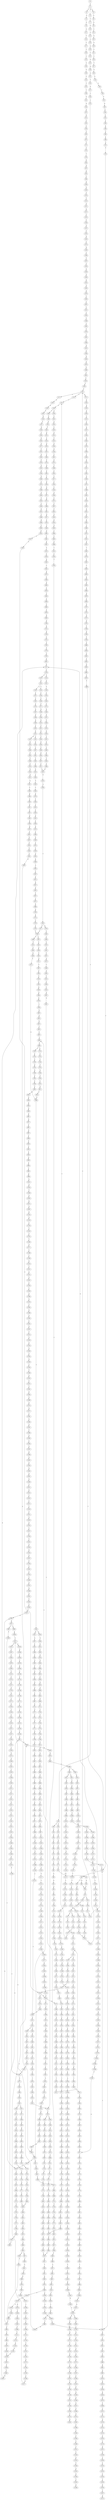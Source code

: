 strict digraph  {
	S0 -> S1 [ label = C ];
	S1 -> S2 [ label = T ];
	S1 -> S3 [ label = C ];
	S1 -> S4 [ label = G ];
	S2 -> S5 [ label = C ];
	S3 -> S6 [ label = T ];
	S4 -> S7 [ label = T ];
	S5 -> S8 [ label = G ];
	S6 -> S9 [ label = G ];
	S7 -> S10 [ label = G ];
	S8 -> S11 [ label = G ];
	S9 -> S12 [ label = C ];
	S10 -> S13 [ label = C ];
	S11 -> S14 [ label = T ];
	S12 -> S15 [ label = G ];
	S13 -> S16 [ label = C ];
	S14 -> S17 [ label = C ];
	S15 -> S18 [ label = G ];
	S16 -> S19 [ label = A ];
	S17 -> S20 [ label = T ];
	S18 -> S21 [ label = C ];
	S19 -> S22 [ label = C ];
	S20 -> S23 [ label = C ];
	S21 -> S24 [ label = C ];
	S22 -> S25 [ label = G ];
	S23 -> S26 [ label = G ];
	S24 -> S27 [ label = T ];
	S25 -> S28 [ label = A ];
	S26 -> S29 [ label = G ];
	S27 -> S30 [ label = G ];
	S28 -> S31 [ label = G ];
	S29 -> S32 [ label = T ];
	S30 -> S33 [ label = T ];
	S31 -> S34 [ label = T ];
	S32 -> S35 [ label = T ];
	S33 -> S36 [ label = G ];
	S34 -> S37 [ label = G ];
	S35 -> S38 [ label = C ];
	S36 -> S39 [ label = C ];
	S37 -> S40 [ label = T ];
	S38 -> S41 [ label = A ];
	S39 -> S42 [ label = T ];
	S40 -> S43 [ label = C ];
	S41 -> S44 [ label = A ];
	S42 -> S45 [ label = A ];
	S43 -> S46 [ label = T ];
	S44 -> S47 [ label = G ];
	S45 -> S48 [ label = C ];
	S46 -> S49 [ label = T ];
	S46 -> S50 [ label = C ];
	S47 -> S51 [ label = A ];
	S48 -> S52 [ label = C ];
	S49 -> S53 [ label = C ];
	S50 -> S54 [ label = C ];
	S51 -> S55 [ label = C ];
	S52 -> S56 [ label = T ];
	S53 -> S57 [ label = G ];
	S54 -> S58 [ label = G ];
	S55 -> S59 [ label = C ];
	S56 -> S60 [ label = G ];
	S57 -> S61 [ label = G ];
	S58 -> S62 [ label = T ];
	S59 -> S63 [ label = T ];
	S60 -> S64 [ label = T ];
	S61 -> S65 [ label = T ];
	S62 -> S66 [ label = T ];
	S63 -> S67 [ label = T ];
	S64 -> S68 [ label = C ];
	S65 -> S69 [ label = C ];
	S66 -> S70 [ label = C ];
	S67 -> S71 [ label = T ];
	S68 -> S72 [ label = C ];
	S69 -> S73 [ label = C ];
	S70 -> S74 [ label = C ];
	S71 -> S75 [ label = T ];
	S72 -> S76 [ label = T ];
	S73 -> S77 [ label = T ];
	S74 -> S78 [ label = T ];
	S75 -> S79 [ label = T ];
	S76 -> S80 [ label = T ];
	S77 -> S81 [ label = T ];
	S78 -> S82 [ label = T ];
	S79 -> S83 [ label = G ];
	S80 -> S84 [ label = G ];
	S81 -> S85 [ label = G ];
	S82 -> S86 [ label = A ];
	S83 -> S87 [ label = A ];
	S84 -> S88 [ label = A ];
	S84 -> S89 [ label = T ];
	S85 -> S90 [ label = A ];
	S86 -> S91 [ label = A ];
	S87 -> S92 [ label = A ];
	S88 -> S93 [ label = A ];
	S89 -> S94 [ label = A ];
	S90 -> S93 [ label = A ];
	S91 -> S95 [ label = A ];
	S92 -> S96 [ label = C ];
	S93 -> S97 [ label = C ];
	S94 -> S98 [ label = G ];
	S95 -> S99 [ label = C ];
	S96 -> S100 [ label = A ];
	S97 -> S101 [ label = T ];
	S97 -> S102 [ label = A ];
	S98 -> S103 [ label = G ];
	S99 -> S104 [ label = A ];
	S100 -> S105 [ label = G ];
	S101 -> S106 [ label = T ];
	S102 -> S107 [ label = G ];
	S103 -> S108 [ label = A ];
	S104 -> S109 [ label = G ];
	S105 -> S110 [ label = T ];
	S106 -> S111 [ label = C ];
	S107 -> S112 [ label = G ];
	S108 -> S113 [ label = G ];
	S109 -> S114 [ label = G ];
	S110 -> S115 [ label = T ];
	S111 -> S116 [ label = A ];
	S112 -> S117 [ label = G ];
	S112 -> S118 [ label = T ];
	S113 -> S119 [ label = A ];
	S114 -> S120 [ label = T ];
	S115 -> S121 [ label = G ];
	S116 -> S122 [ label = A ];
	S117 -> S123 [ label = T ];
	S118 -> S124 [ label = C ];
	S119 -> S125 [ label = G ];
	S120 -> S126 [ label = C ];
	S121 -> S127 [ label = A ];
	S122 -> S128 [ label = C ];
	S123 -> S129 [ label = C ];
	S124 -> S130 [ label = C ];
	S125 -> S131 [ label = G ];
	S126 -> S132 [ label = T ];
	S127 -> S133 [ label = C ];
	S128 -> S134 [ label = C ];
	S128 -> S135 [ label = T ];
	S129 -> S136 [ label = C ];
	S130 -> S137 [ label = C ];
	S131 -> S138 [ label = T ];
	S132 -> S139 [ label = C ];
	S133 -> S140 [ label = T ];
	S134 -> S141 [ label = G ];
	S135 -> S142 [ label = G ];
	S136 -> S143 [ label = G ];
	S137 -> S144 [ label = T ];
	S138 -> S145 [ label = C ];
	S139 -> S146 [ label = T ];
	S140 -> S147 [ label = G ];
	S141 -> S148 [ label = G ];
	S142 -> S149 [ label = G ];
	S142 -> S150 [ label = C ];
	S143 -> S151 [ label = C ];
	S144 -> S152 [ label = T ];
	S145 -> S153 [ label = C ];
	S146 -> S154 [ label = C ];
	S147 -> S155 [ label = T ];
	S148 -> S156 [ label = C ];
	S149 -> S157 [ label = C ];
	S150 -> S158 [ label = C ];
	S151 -> S159 [ label = C ];
	S152 -> S160 [ label = C ];
	S153 -> S161 [ label = C ];
	S154 -> S162 [ label = C ];
	S155 -> S163 [ label = A ];
	S156 -> S164 [ label = C ];
	S157 -> S165 [ label = C ];
	S158 -> S166 [ label = C ];
	S159 -> S167 [ label = G ];
	S160 -> S168 [ label = T ];
	S160 -> S169 [ label = G ];
	S161 -> S170 [ label = T ];
	S161 -> S171 [ label = A ];
	S161 -> S172 [ label = G ];
	S162 -> S173 [ label = G ];
	S163 -> S174 [ label = C ];
	S164 -> S175 [ label = C ];
	S165 -> S176 [ label = C ];
	S166 -> S177 [ label = T ];
	S167 -> S178 [ label = C ];
	S167 -> S179 [ label = G ];
	S168 -> S180 [ label = C ];
	S169 -> S181 [ label = C ];
	S170 -> S152 [ label = T ];
	S171 -> S182 [ label = G ];
	S172 -> S183 [ label = G ];
	S173 -> S184 [ label = T ];
	S174 -> S185 [ label = A ];
	S175 -> S186 [ label = A ];
	S176 -> S187 [ label = A ];
	S177 -> S188 [ label = A ];
	S178 -> S189 [ label = A ];
	S179 -> S190 [ label = A ];
	S180 -> S191 [ label = G ];
	S181 -> S192 [ label = A ];
	S182 -> S193 [ label = A ];
	S183 -> S194 [ label = A ];
	S184 -> S195 [ label = A ];
	S185 -> S196 [ label = C ];
	S186 -> S197 [ label = G ];
	S187 -> S198 [ label = G ];
	S188 -> S199 [ label = G ];
	S189 -> S200 [ label = C ];
	S190 -> S201 [ label = A ];
	S191 -> S202 [ label = T ];
	S192 -> S203 [ label = C ];
	S193 -> S204 [ label = G ];
	S194 -> S205 [ label = G ];
	S195 -> S206 [ label = C ];
	S196 -> S207 [ label = T ];
	S197 -> S208 [ label = T ];
	S198 -> S209 [ label = G ];
	S199 -> S210 [ label = G ];
	S200 -> S211 [ label = G ];
	S201 -> S212 [ label = C ];
	S202 -> S213 [ label = A ];
	S203 -> S214 [ label = G ];
	S204 -> S215 [ label = C ];
	S205 -> S216 [ label = G ];
	S206 -> S217 [ label = A ];
	S207 -> S218 [ label = T ];
	S208 -> S219 [ label = T ];
	S209 -> S220 [ label = T ];
	S210 -> S221 [ label = T ];
	S211 -> S222 [ label = C ];
	S212 -> S223 [ label = T ];
	S213 -> S224 [ label = C ];
	S214 -> S225 [ label = T ];
	S215 -> S226 [ label = C ];
	S216 -> S227 [ label = C ];
	S217 -> S228 [ label = T ];
	S218 -> S229 [ label = G ];
	S219 -> S230 [ label = G ];
	S220 -> S231 [ label = G ];
	S221 -> S232 [ label = G ];
	S222 -> S233 [ label = G ];
	S223 -> S234 [ label = G ];
	S224 -> S235 [ label = G ];
	S225 -> S236 [ label = G ];
	S226 -> S237 [ label = A ];
	S227 -> S238 [ label = G ];
	S228 -> S239 [ label = G ];
	S229 -> S240 [ label = G ];
	S230 -> S241 [ label = T ];
	S231 -> S242 [ label = C ];
	S231 -> S243 [ label = G ];
	S232 -> S244 [ label = T ];
	S233 -> S245 [ label = C ];
	S234 -> S246 [ label = C ];
	S235 -> S247 [ label = G ];
	S236 -> S248 [ label = G ];
	S237 -> S249 [ label = C ];
	S238 -> S250 [ label = T ];
	S239 -> S251 [ label = G ];
	S240 -> S252 [ label = A ];
	S241 -> S253 [ label = G ];
	S242 -> S254 [ label = G ];
	S243 -> S255 [ label = G ];
	S244 -> S256 [ label = G ];
	S245 -> S257 [ label = A ];
	S245 -> S258 [ label = G ];
	S246 -> S259 [ label = A ];
	S247 -> S260 [ label = C ];
	S248 -> S261 [ label = C ];
	S249 -> S262 [ label = G ];
	S250 -> S263 [ label = G ];
	S251 -> S264 [ label = C ];
	S252 -> S265 [ label = G ];
	S253 -> S266 [ label = C ];
	S254 -> S267 [ label = C ];
	S255 -> S268 [ label = C ];
	S256 -> S269 [ label = C ];
	S257 -> S270 [ label = G ];
	S258 -> S271 [ label = C ];
	S258 -> S272 [ label = G ];
	S259 -> S273 [ label = A ];
	S260 -> S274 [ label = T ];
	S261 -> S275 [ label = G ];
	S262 -> S276 [ label = G ];
	S263 -> S277 [ label = G ];
	S264 -> S278 [ label = G ];
	S265 -> S279 [ label = A ];
	S266 -> S280 [ label = G ];
	S267 -> S281 [ label = G ];
	S268 -> S282 [ label = T ];
	S269 -> S283 [ label = G ];
	S270 -> S284 [ label = C ];
	S271 -> S285 [ label = G ];
	S272 -> S286 [ label = C ];
	S273 -> S287 [ label = C ];
	S274 -> S288 [ label = A ];
	S275 -> S289 [ label = T ];
	S276 -> S290 [ label = T ];
	S277 -> S291 [ label = T ];
	S278 -> S292 [ label = C ];
	S279 -> S293 [ label = C ];
	S280 -> S294 [ label = T ];
	S281 -> S295 [ label = T ];
	S282 -> S296 [ label = T ];
	S283 -> S297 [ label = T ];
	S284 -> S298 [ label = C ];
	S285 -> S299 [ label = T ];
	S286 -> S300 [ label = T ];
	S287 -> S301 [ label = C ];
	S288 -> S302 [ label = C ];
	S289 -> S303 [ label = C ];
	S290 -> S304 [ label = T ];
	S291 -> S305 [ label = A ];
	S292 -> S306 [ label = C ];
	S293 -> S307 [ label = C ];
	S294 -> S308 [ label = C ];
	S295 -> S309 [ label = C ];
	S296 -> S310 [ label = C ];
	S297 -> S311 [ label = C ];
	S298 -> S312 [ label = G ];
	S299 -> S313 [ label = C ];
	S300 -> S314 [ label = G ];
	S301 -> S315 [ label = A ];
	S302 -> S316 [ label = T ];
	S303 -> S317 [ label = C ];
	S304 -> S318 [ label = A ];
	S305 -> S319 [ label = T ];
	S306 -> S320 [ label = C ];
	S307 -> S321 [ label = C ];
	S308 -> S322 [ label = G ];
	S309 -> S323 [ label = G ];
	S310 -> S324 [ label = G ];
	S311 -> S322 [ label = G ];
	S312 -> S325 [ label = G ];
	S313 -> S326 [ label = G ];
	S314 -> S327 [ label = G ];
	S315 -> S328 [ label = G ];
	S316 -> S329 [ label = G ];
	S317 -> S330 [ label = C ];
	S318 -> S331 [ label = C ];
	S319 -> S332 [ label = G ];
	S320 -> S333 [ label = C ];
	S321 -> S334 [ label = C ];
	S322 -> S335 [ label = A ];
	S323 -> S336 [ label = T ];
	S324 -> S337 [ label = A ];
	S325 -> S338 [ label = C ];
	S325 -> S339 [ label = T ];
	S326 -> S340 [ label = A ];
	S327 -> S341 [ label = A ];
	S328 -> S342 [ label = A ];
	S329 -> S343 [ label = G ];
	S330 -> S344 [ label = C ];
	S331 -> S345 [ label = T ];
	S332 -> S346 [ label = A ];
	S333 -> S347 [ label = C ];
	S334 -> S348 [ label = C ];
	S335 -> S349 [ label = A ];
	S336 -> S350 [ label = G ];
	S337 -> S351 [ label = A ];
	S338 -> S352 [ label = A ];
	S339 -> S353 [ label = G ];
	S340 -> S354 [ label = C ];
	S341 -> S355 [ label = A ];
	S342 -> S356 [ label = A ];
	S343 -> S357 [ label = T ];
	S344 -> S358 [ label = A ];
	S345 -> S359 [ label = G ];
	S346 -> S360 [ label = G ];
	S347 -> S361 [ label = A ];
	S348 -> S362 [ label = C ];
	S349 -> S363 [ label = C ];
	S350 -> S364 [ label = C ];
	S351 -> S365 [ label = C ];
	S352 -> S366 [ label = C ];
	S353 -> S367 [ label = G ];
	S354 -> S368 [ label = G ];
	S355 -> S369 [ label = T ];
	S356 -> S370 [ label = C ];
	S357 -> S371 [ label = G ];
	S358 -> S372 [ label = C ];
	S359 -> S373 [ label = C ];
	S360 -> S374 [ label = C ];
	S361 -> S375 [ label = C ];
	S362 -> S376 [ label = T ];
	S363 -> S377 [ label = C ];
	S363 -> S378 [ label = A ];
	S364 -> S379 [ label = A ];
	S365 -> S380 [ label = A ];
	S366 -> S381 [ label = T ];
	S367 -> S382 [ label = A ];
	S368 -> S383 [ label = C ];
	S369 -> S384 [ label = G ];
	S370 -> S385 [ label = A ];
	S371 -> S386 [ label = C ];
	S372 -> S387 [ label = T ];
	S373 -> S388 [ label = A ];
	S374 -> S389 [ label = G ];
	S375 -> S390 [ label = T ];
	S376 -> S391 [ label = T ];
	S377 -> S392 [ label = T ];
	S378 -> S393 [ label = C ];
	S379 -> S394 [ label = T ];
	S380 -> S395 [ label = C ];
	S381 -> S396 [ label = T ];
	S382 -> S397 [ label = A ];
	S383 -> S398 [ label = G ];
	S384 -> S399 [ label = G ];
	S385 -> S400 [ label = G ];
	S386 -> S401 [ label = T ];
	S387 -> S402 [ label = T ];
	S388 -> S403 [ label = G ];
	S389 -> S404 [ label = G ];
	S390 -> S405 [ label = T ];
	S391 -> S406 [ label = C ];
	S392 -> S407 [ label = T ];
	S392 -> S408 [ label = G ];
	S393 -> S409 [ label = C ];
	S394 -> S410 [ label = C ];
	S395 -> S411 [ label = G ];
	S396 -> S412 [ label = C ];
	S397 -> S413 [ label = G ];
	S398 -> S414 [ label = C ];
	S399 -> S415 [ label = G ];
	S400 -> S416 [ label = C ];
	S401 -> S417 [ label = A ];
	S402 -> S418 [ label = G ];
	S403 -> S419 [ label = A ];
	S404 -> S420 [ label = T ];
	S405 -> S421 [ label = T ];
	S406 -> S422 [ label = A ];
	S407 -> S423 [ label = C ];
	S408 -> S424 [ label = T ];
	S409 -> S425 [ label = C ];
	S410 -> S426 [ label = C ];
	S411 -> S427 [ label = C ];
	S412 -> S428 [ label = A ];
	S413 -> S429 [ label = A ];
	S414 -> S430 [ label = C ];
	S415 -> S431 [ label = G ];
	S416 -> S432 [ label = C ];
	S417 -> S433 [ label = C ];
	S418 -> S434 [ label = A ];
	S419 -> S435 [ label = C ];
	S420 -> S436 [ label = C ];
	S421 -> S437 [ label = A ];
	S422 -> S438 [ label = G ];
	S423 -> S439 [ label = G ];
	S424 -> S440 [ label = C ];
	S425 -> S441 [ label = G ];
	S426 -> S442 [ label = G ];
	S427 -> S443 [ label = G ];
	S428 -> S444 [ label = G ];
	S429 -> S445 [ label = A ];
	S430 -> S446 [ label = T ];
	S431 -> S447 [ label = T ];
	S432 -> S448 [ label = G ];
	S433 -> S449 [ label = T ];
	S434 -> S450 [ label = G ];
	S435 -> S451 [ label = G ];
	S436 -> S452 [ label = G ];
	S437 -> S453 [ label = G ];
	S438 -> S454 [ label = A ];
	S439 -> S455 [ label = T ];
	S440 -> S456 [ label = G ];
	S441 -> S457 [ label = T ];
	S442 -> S458 [ label = C ];
	S443 -> S459 [ label = C ];
	S444 -> S460 [ label = C ];
	S445 -> S461 [ label = C ];
	S446 -> S462 [ label = C ];
	S447 -> S463 [ label = C ];
	S448 -> S464 [ label = T ];
	S449 -> S465 [ label = G ];
	S450 -> S466 [ label = C ];
	S451 -> S467 [ label = G ];
	S452 -> S468 [ label = C ];
	S453 -> S469 [ label = C ];
	S454 -> S470 [ label = G ];
	S455 -> S471 [ label = A ];
	S456 -> S472 [ label = C ];
	S457 -> S473 [ label = A ];
	S458 -> S474 [ label = A ];
	S459 -> S475 [ label = A ];
	S460 -> S476 [ label = C ];
	S461 -> S477 [ label = G ];
	S462 -> S478 [ label = G ];
	S463 -> S479 [ label = C ];
	S464 -> S480 [ label = C ];
	S465 -> S481 [ label = T ];
	S466 -> S482 [ label = C ];
	S467 -> S483 [ label = A ];
	S468 -> S484 [ label = A ];
	S469 -> S485 [ label = C ];
	S470 -> S486 [ label = G ];
	S471 -> S487 [ label = C ];
	S472 -> S488 [ label = G ];
	S473 -> S489 [ label = C ];
	S474 -> S490 [ label = C ];
	S475 -> S491 [ label = C ];
	S476 -> S492 [ label = G ];
	S477 -> S493 [ label = G ];
	S478 -> S494 [ label = G ];
	S479 -> S495 [ label = G ];
	S480 -> S496 [ label = C ];
	S481 -> S497 [ label = A ];
	S482 -> S498 [ label = G ];
	S483 -> S499 [ label = C ];
	S484 -> S500 [ label = C ];
	S485 -> S501 [ label = G ];
	S486 -> S502 [ label = T ];
	S487 -> S503 [ label = T ];
	S488 -> S504 [ label = C ];
	S489 -> S505 [ label = G ];
	S490 -> S506 [ label = G ];
	S491 -> S507 [ label = G ];
	S492 -> S508 [ label = C ];
	S493 -> S509 [ label = C ];
	S494 -> S510 [ label = G ];
	S495 -> S511 [ label = C ];
	S496 -> S512 [ label = T ];
	S497 -> S513 [ label = A ];
	S498 -> S514 [ label = C ];
	S499 -> S515 [ label = A ];
	S500 -> S516 [ label = G ];
	S501 -> S517 [ label = T ];
	S502 -> S518 [ label = C ];
	S503 -> S519 [ label = T ];
	S504 -> S520 [ label = G ];
	S504 -> S521 [ label = A ];
	S505 -> S522 [ label = T ];
	S506 -> S523 [ label = T ];
	S507 -> S524 [ label = T ];
	S508 -> S525 [ label = C ];
	S509 -> S526 [ label = A ];
	S510 -> S527 [ label = C ];
	S511 -> S159 [ label = C ];
	S512 -> S528 [ label = C ];
	S513 -> S529 [ label = C ];
	S514 -> S530 [ label = C ];
	S515 -> S531 [ label = C ];
	S516 -> S532 [ label = C ];
	S517 -> S533 [ label = C ];
	S518 -> S534 [ label = C ];
	S519 -> S535 [ label = C ];
	S520 -> S536 [ label = A ];
	S521 -> S537 [ label = A ];
	S522 -> S538 [ label = C ];
	S523 -> S539 [ label = C ];
	S524 -> S540 [ label = C ];
	S525 -> S541 [ label = C ];
	S526 -> S542 [ label = C ];
	S527 -> S543 [ label = T ];
	S528 -> S544 [ label = T ];
	S529 -> S545 [ label = A ];
	S530 -> S546 [ label = C ];
	S531 -> S547 [ label = A ];
	S532 -> S548 [ label = G ];
	S533 -> S549 [ label = C ];
	S534 -> S161 [ label = C ];
	S535 -> S550 [ label = A ];
	S536 -> S551 [ label = G ];
	S537 -> S552 [ label = C ];
	S538 -> S553 [ label = C ];
	S539 -> S554 [ label = G ];
	S540 -> S555 [ label = C ];
	S541 -> S556 [ label = C ];
	S542 -> S557 [ label = C ];
	S542 -> S558 [ label = T ];
	S543 -> S559 [ label = C ];
	S544 -> S560 [ label = G ];
	S545 -> S561 [ label = C ];
	S546 -> S556 [ label = C ];
	S547 -> S562 [ label = C ];
	S548 -> S245 [ label = C ];
	S549 -> S563 [ label = C ];
	S550 -> S564 [ label = A ];
	S551 -> S565 [ label = C ];
	S552 -> S566 [ label = C ];
	S553 -> S567 [ label = A ];
	S554 -> S568 [ label = A ];
	S555 -> S569 [ label = A ];
	S556 -> S570 [ label = T ];
	S557 -> S571 [ label = G ];
	S558 -> S572 [ label = G ];
	S559 -> S573 [ label = A ];
	S560 -> S574 [ label = T ];
	S561 -> S575 [ label = A ];
	S562 -> S576 [ label = C ];
	S563 -> S577 [ label = A ];
	S564 -> S578 [ label = G ];
	S565 -> S579 [ label = A ];
	S566 -> S580 [ label = C ];
	S567 -> S581 [ label = G ];
	S568 -> S582 [ label = G ];
	S569 -> S583 [ label = G ];
	S570 -> S584 [ label = T ];
	S570 -> S585 [ label = C ];
	S571 -> S586 [ label = G ];
	S572 -> S587 [ label = G ];
	S573 -> S588 [ label = C ];
	S574 -> S589 [ label = C ];
	S575 -> S590 [ label = C ];
	S576 -> S591 [ label = T ];
	S577 -> S592 [ label = C ];
	S578 -> S593 [ label = C ];
	S579 -> S594 [ label = G ];
	S580 -> S595 [ label = G ];
	S581 -> S596 [ label = C ];
	S582 -> S597 [ label = C ];
	S583 -> S596 [ label = C ];
	S584 -> S598 [ label = C ];
	S585 -> S599 [ label = C ];
	S586 -> S600 [ label = G ];
	S587 -> S601 [ label = G ];
	S588 -> S602 [ label = G ];
	S589 -> S603 [ label = G ];
	S590 -> S604 [ label = G ];
	S591 -> S605 [ label = C ];
	S592 -> S606 [ label = C ];
	S593 -> S607 [ label = G ];
	S594 -> S608 [ label = T ];
	S595 -> S609 [ label = T ];
	S596 -> S610 [ label = T ];
	S596 -> S611 [ label = G ];
	S597 -> S612 [ label = G ];
	S598 -> S613 [ label = A ];
	S599 -> S614 [ label = A ];
	S600 -> S615 [ label = A ];
	S601 -> S616 [ label = A ];
	S602 -> S617 [ label = T ];
	S603 -> S618 [ label = T ];
	S604 -> S619 [ label = C ];
	S605 -> S620 [ label = T ];
	S606 -> S621 [ label = A ];
	S607 -> S622 [ label = A ];
	S608 -> S623 [ label = G ];
	S609 -> S624 [ label = A ];
	S610 -> S625 [ label = T ];
	S611 -> S626 [ label = A ];
	S612 -> S627 [ label = A ];
	S613 -> S628 [ label = C ];
	S614 -> S629 [ label = C ];
	S615 -> S630 [ label = A ];
	S616 -> S631 [ label = A ];
	S617 -> S632 [ label = C ];
	S618 -> S633 [ label = G ];
	S619 -> S634 [ label = T ];
	S620 -> S635 [ label = A ];
	S621 -> S636 [ label = C ];
	S622 -> S637 [ label = G ];
	S623 -> S638 [ label = C ];
	S624 -> S639 [ label = C ];
	S625 -> S640 [ label = C ];
	S626 -> S641 [ label = G ];
	S627 -> S642 [ label = G ];
	S628 -> S643 [ label = G ];
	S629 -> S644 [ label = C ];
	S630 -> S645 [ label = T ];
	S631 -> S646 [ label = C ];
	S632 -> S647 [ label = C ];
	S633 -> S648 [ label = G ];
	S634 -> S649 [ label = C ];
	S635 -> S650 [ label = G ];
	S636 -> S651 [ label = C ];
	S637 -> S652 [ label = T ];
	S638 -> S653 [ label = A ];
	S639 -> S654 [ label = A ];
	S640 -> S655 [ label = A ];
	S641 -> S656 [ label = T ];
	S642 -> S657 [ label = T ];
	S643 -> S658 [ label = C ];
	S644 -> S659 [ label = C ];
	S645 -> S660 [ label = T ];
	S646 -> S661 [ label = T ];
	S647 -> S662 [ label = A ];
	S648 -> S663 [ label = T ];
	S649 -> S664 [ label = C ];
	S650 -> S665 [ label = A ];
	S651 -> S666 [ label = G ];
	S652 -> S667 [ label = C ];
	S653 -> S668 [ label = A ];
	S654 -> S669 [ label = G ];
	S655 -> S670 [ label = C ];
	S656 -> S671 [ label = C ];
	S657 -> S672 [ label = C ];
	S658 -> S673 [ label = T ];
	S659 -> S674 [ label = G ];
	S660 -> S675 [ label = G ];
	S661 -> S676 [ label = G ];
	S662 -> S583 [ label = G ];
	S663 -> S677 [ label = A ];
	S664 -> S678 [ label = T ];
	S665 -> S679 [ label = A ];
	S666 -> S680 [ label = A ];
	S667 -> S681 [ label = C ];
	S668 -> S682 [ label = C ];
	S669 -> S683 [ label = C ];
	S670 -> S684 [ label = G ];
	S671 -> S681 [ label = C ];
	S671 -> S685 [ label = T ];
	S672 -> S686 [ label = G ];
	S673 -> S687 [ label = C ];
	S674 -> S688 [ label = C ];
	S675 -> S689 [ label = A ];
	S676 -> S690 [ label = G ];
	S677 -> S691 [ label = C ];
	S678 -> S692 [ label = A ];
	S679 -> S693 [ label = C ];
	S680 -> S694 [ label = T ];
	S681 -> S695 [ label = C ];
	S682 -> S696 [ label = A ];
	S683 -> S697 [ label = A ];
	S684 -> S698 [ label = C ];
	S685 -> S699 [ label = C ];
	S686 -> S700 [ label = A ];
	S687 -> S701 [ label = C ];
	S688 -> S702 [ label = C ];
	S689 -> S703 [ label = A ];
	S690 -> S704 [ label = A ];
	S691 -> S705 [ label = C ];
	S692 -> S706 [ label = G ];
	S693 -> S707 [ label = G ];
	S694 -> S708 [ label = C ];
	S695 -> S709 [ label = T ];
	S695 -> S710 [ label = G ];
	S696 -> S711 [ label = G ];
	S697 -> S712 [ label = G ];
	S698 -> S713 [ label = C ];
	S699 -> S714 [ label = G ];
	S700 -> S715 [ label = A ];
	S701 -> S716 [ label = G ];
	S702 -> S717 [ label = G ];
	S703 -> S718 [ label = C ];
	S704 -> S719 [ label = C ];
	S705 -> S720 [ label = G ];
	S706 -> S721 [ label = A ];
	S707 -> S722 [ label = A ];
	S708 -> S723 [ label = G ];
	S709 -> S724 [ label = C ];
	S710 -> S725 [ label = C ];
	S711 -> S726 [ label = C ];
	S712 -> S727 [ label = G ];
	S713 -> S728 [ label = C ];
	S714 -> S729 [ label = T ];
	S715 -> S730 [ label = C ];
	S716 -> S731 [ label = G ];
	S717 -> S732 [ label = G ];
	S718 -> S733 [ label = C ];
	S719 -> S734 [ label = C ];
	S720 -> S735 [ label = G ];
	S721 -> S736 [ label = A ];
	S722 -> S737 [ label = G ];
	S723 -> S738 [ label = G ];
	S724 -> S739 [ label = C ];
	S725 -> S740 [ label = C ];
	S726 -> S741 [ label = T ];
	S727 -> S742 [ label = T ];
	S728 -> S743 [ label = T ];
	S729 -> S744 [ label = C ];
	S730 -> S745 [ label = C ];
	S731 -> S746 [ label = T ];
	S732 -> S747 [ label = T ];
	S733 -> S748 [ label = C ];
	S734 -> S749 [ label = C ];
	S735 -> S750 [ label = T ];
	S736 -> S751 [ label = C ];
	S737 -> S752 [ label = G ];
	S738 -> S753 [ label = T ];
	S739 -> S754 [ label = G ];
	S740 -> S755 [ label = T ];
	S741 -> S756 [ label = A ];
	S742 -> S757 [ label = G ];
	S743 -> S758 [ label = T ];
	S744 -> S759 [ label = T ];
	S745 -> S392 [ label = T ];
	S746 -> S760 [ label = T ];
	S747 -> S761 [ label = C ];
	S748 -> S762 [ label = G ];
	S749 -> S763 [ label = G ];
	S750 -> S764 [ label = G ];
	S751 -> S765 [ label = T ];
	S752 -> S766 [ label = T ];
	S753 -> S767 [ label = T ];
	S754 -> S768 [ label = G ];
	S755 -> S769 [ label = G ];
	S756 -> S770 [ label = C ];
	S757 -> S771 [ label = C ];
	S758 -> S772 [ label = C ];
	S759 -> S773 [ label = G ];
	S760 -> S774 [ label = G ];
	S761 -> S775 [ label = C ];
	S762 -> S776 [ label = T ];
	S763 -> S777 [ label = T ];
	S764 -> S778 [ label = G ];
	S765 -> S779 [ label = T ];
	S766 -> S780 [ label = G ];
	S767 -> S781 [ label = C ];
	S768 -> S782 [ label = T ];
	S769 -> S783 [ label = T ];
	S770 -> S784 [ label = G ];
	S771 -> S785 [ label = A ];
	S772 -> S786 [ label = A ];
	S773 -> S787 [ label = T ];
	S774 -> S788 [ label = C ];
	S775 -> S789 [ label = C ];
	S776 -> S790 [ label = C ];
	S777 -> S791 [ label = C ];
	S778 -> S792 [ label = T ];
	S779 -> S793 [ label = C ];
	S780 -> S794 [ label = T ];
	S781 -> S795 [ label = C ];
	S782 -> S796 [ label = C ];
	S783 -> S797 [ label = C ];
	S784 -> S798 [ label = A ];
	S785 -> S799 [ label = C ];
	S786 -> S800 [ label = T ];
	S787 -> S801 [ label = T ];
	S788 -> S802 [ label = A ];
	S789 -> S803 [ label = A ];
	S790 -> S804 [ label = T ];
	S791 -> S805 [ label = T ];
	S792 -> S806 [ label = T ];
	S793 -> S807 [ label = A ];
	S794 -> S808 [ label = C ];
	S795 -> S809 [ label = A ];
	S796 -> S810 [ label = T ];
	S797 -> S811 [ label = G ];
	S798 -> S812 [ label = G ];
	S799 -> S813 [ label = G ];
	S800 -> S814 [ label = C ];
	S801 -> S815 [ label = C ];
	S802 -> S816 [ label = C ];
	S803 -> S817 [ label = G ];
	S804 -> S818 [ label = C ];
	S805 -> S818 [ label = C ];
	S806 -> S819 [ label = A ];
	S807 -> S122 [ label = A ];
	S808 -> S820 [ label = C ];
	S809 -> S821 [ label = G ];
	S810 -> S822 [ label = G ];
	S811 -> S823 [ label = C ];
	S812 -> S824 [ label = A ];
	S813 -> S825 [ label = C ];
	S814 -> S826 [ label = C ];
	S815 -> S827 [ label = C ];
	S816 -> S828 [ label = T ];
	S817 -> S829 [ label = T ];
	S818 -> S830 [ label = G ];
	S819 -> S831 [ label = G ];
	S820 -> S832 [ label = C ];
	S821 -> S833 [ label = T ];
	S822 -> S834 [ label = G ];
	S823 -> S488 [ label = G ];
	S824 -> S835 [ label = A ];
	S825 -> S836 [ label = G ];
	S826 -> S837 [ label = A ];
	S827 -> S838 [ label = G ];
	S828 -> S839 [ label = G ];
	S829 -> S840 [ label = G ];
	S830 -> S841 [ label = G ];
	S831 -> S842 [ label = A ];
	S832 -> S843 [ label = T ];
	S833 -> S844 [ label = G ];
	S834 -> S845 [ label = A ];
	S835 -> S846 [ label = C ];
	S836 -> S847 [ label = G ];
	S837 -> S848 [ label = G ];
	S838 -> S849 [ label = T ];
	S839 -> S850 [ label = G ];
	S840 -> S851 [ label = G ];
	S841 -> S852 [ label = C ];
	S842 -> S853 [ label = A ];
	S843 -> S854 [ label = G ];
	S844 -> S855 [ label = G ];
	S845 -> S856 [ label = G ];
	S846 -> S857 [ label = T ];
	S847 -> S858 [ label = T ];
	S848 -> S859 [ label = A ];
	S849 -> S860 [ label = G ];
	S850 -> S861 [ label = T ];
	S851 -> S862 [ label = T ];
	S852 -> S863 [ label = A ];
	S853 -> S864 [ label = G ];
	S854 -> S865 [ label = T ];
	S855 -> S866 [ label = T ];
	S856 -> S867 [ label = G ];
	S857 -> S868 [ label = G ];
	S858 -> S869 [ label = G ];
	S859 -> S870 [ label = A ];
	S860 -> S871 [ label = G ];
	S861 -> S872 [ label = C ];
	S862 -> S873 [ label = C ];
	S863 -> S874 [ label = C ];
	S864 -> S875 [ label = G ];
	S865 -> S876 [ label = C ];
	S866 -> S873 [ label = C ];
	S867 -> S877 [ label = G ];
	S868 -> S878 [ label = G ];
	S869 -> S879 [ label = C ];
	S870 -> S880 [ label = C ];
	S871 -> S881 [ label = C ];
	S872 -> S882 [ label = G ];
	S873 -> S883 [ label = G ];
	S874 -> S884 [ label = C ];
	S875 -> S885 [ label = G ];
	S876 -> S886 [ label = C ];
	S877 -> S887 [ label = T ];
	S878 -> S888 [ label = C ];
	S879 -> S889 [ label = C ];
	S880 -> S890 [ label = C ];
	S881 -> S891 [ label = C ];
	S882 -> S892 [ label = T ];
	S883 -> S893 [ label = T ];
	S884 -> S894 [ label = G ];
	S885 -> S895 [ label = G ];
	S886 -> S896 [ label = T ];
	S887 -> S897 [ label = G ];
	S888 -> S898 [ label = G ];
	S889 -> S899 [ label = G ];
	S890 -> S900 [ label = A ];
	S890 -> S901 [ label = G ];
	S891 -> S902 [ label = C ];
	S892 -> S903 [ label = C ];
	S893 -> S904 [ label = C ];
	S894 -> S905 [ label = A ];
	S895 -> S906 [ label = G ];
	S896 -> S907 [ label = A ];
	S896 -> S80 [ label = T ];
	S897 -> S908 [ label = T ];
	S898 -> S909 [ label = C ];
	S899 -> S910 [ label = C ];
	S900 -> S911 [ label = G ];
	S900 -> S912 [ label = C ];
	S901 -> S913 [ label = G ];
	S902 -> S914 [ label = G ];
	S903 -> S915 [ label = C ];
	S904 -> S915 [ label = C ];
	S905 -> S916 [ label = G ];
	S905 -> S917 [ label = A ];
	S906 -> S918 [ label = T ];
	S907 -> S919 [ label = C ];
	S908 -> S920 [ label = T ];
	S909 -> S921 [ label = A ];
	S910 -> S922 [ label = A ];
	S911 -> S923 [ label = A ];
	S912 -> S924 [ label = C ];
	S913 -> S925 [ label = A ];
	S914 -> S926 [ label = T ];
	S915 -> S927 [ label = G ];
	S916 -> S928 [ label = T ];
	S917 -> S929 [ label = T ];
	S918 -> S930 [ label = C ];
	S919 -> S931 [ label = T ];
	S920 -> S932 [ label = C ];
	S921 -> S933 [ label = G ];
	S922 -> S934 [ label = A ];
	S923 -> S935 [ label = C ];
	S924 -> S936 [ label = A ];
	S925 -> S937 [ label = C ];
	S926 -> S938 [ label = C ];
	S927 -> S939 [ label = T ];
	S928 -> S940 [ label = C ];
	S929 -> S941 [ label = G ];
	S930 -> S942 [ label = C ];
	S931 -> S943 [ label = A ];
	S932 -> S944 [ label = C ];
	S933 -> S945 [ label = C ];
	S934 -> S946 [ label = C ];
	S935 -> S947 [ label = T ];
	S936 -> S948 [ label = C ];
	S937 -> S949 [ label = G ];
	S938 -> S950 [ label = C ];
	S939 -> S951 [ label = C ];
	S940 -> S952 [ label = C ];
	S941 -> S953 [ label = T ];
	S942 -> S954 [ label = G ];
	S943 -> S955 [ label = C ];
	S944 -> S956 [ label = A ];
	S945 -> S957 [ label = G ];
	S946 -> S958 [ label = C ];
	S947 -> S959 [ label = C ];
	S948 -> S960 [ label = C ];
	S949 -> S961 [ label = C ];
	S950 -> S962 [ label = A ];
	S951 -> S963 [ label = A ];
	S952 -> S964 [ label = A ];
	S952 -> S965 [ label = T ];
	S953 -> S966 [ label = A ];
	S954 -> S967 [ label = T ];
	S955 -> S968 [ label = C ];
	S956 -> S969 [ label = G ];
	S957 -> S970 [ label = G ];
	S958 -> S971 [ label = A ];
	S959 -> S972 [ label = C ];
	S960 -> S973 [ label = C ];
	S961 -> S974 [ label = C ];
	S962 -> S975 [ label = G ];
	S963 -> S976 [ label = C ];
	S964 -> S977 [ label = G ];
	S965 -> S978 [ label = C ];
	S966 -> S979 [ label = G ];
	S967 -> S980 [ label = C ];
	S968 -> S981 [ label = A ];
	S969 -> S982 [ label = C ];
	S970 -> S983 [ label = G ];
	S971 -> S984 [ label = G ];
	S972 -> S985 [ label = C ];
	S973 -> S986 [ label = C ];
	S974 -> S987 [ label = C ];
	S975 -> S988 [ label = T ];
	S976 -> S989 [ label = C ];
	S977 -> S990 [ label = T ];
	S977 -> S991 [ label = C ];
	S978 -> S992 [ label = G ];
	S979 -> S993 [ label = T ];
	S980 -> S994 [ label = G ];
	S981 -> S995 [ label = G ];
	S982 -> S996 [ label = A ];
	S983 -> S997 [ label = T ];
	S984 -> S998 [ label = T ];
	S985 -> S999 [ label = A ];
	S986 -> S1000 [ label = T ];
	S987 -> S1001 [ label = A ];
	S988 -> S1002 [ label = A ];
	S989 -> S1003 [ label = C ];
	S989 -> S1004 [ label = G ];
	S990 -> S1005 [ label = A ];
	S991 -> S1006 [ label = T ];
	S992 -> S1007 [ label = A ];
	S993 -> S1008 [ label = T ];
	S994 -> S1009 [ label = G ];
	S995 -> S1010 [ label = G ];
	S996 -> S1011 [ label = G ];
	S997 -> S1012 [ label = G ];
	S998 -> S1013 [ label = C ];
	S999 -> S1014 [ label = T ];
	S1000 -> S1015 [ label = T ];
	S1001 -> S1016 [ label = T ];
	S1002 -> S1017 [ label = G ];
	S1003 -> S1018 [ label = T ];
	S1004 -> S1019 [ label = A ];
	S1005 -> S1017 [ label = G ];
	S1006 -> S625 [ label = T ];
	S1007 -> S1020 [ label = A ];
	S1008 -> S1021 [ label = T ];
	S1009 -> S1022 [ label = A ];
	S1010 -> S1023 [ label = A ];
	S1011 -> S1024 [ label = A ];
	S1012 -> S1025 [ label = C ];
	S1013 -> S1026 [ label = G ];
	S1014 -> S1027 [ label = C ];
	S1015 -> S1028 [ label = C ];
	S1016 -> S1029 [ label = C ];
	S1017 -> S1030 [ label = G ];
	S1017 -> S1031 [ label = C ];
	S1018 -> S1032 [ label = G ];
	S1019 -> S1033 [ label = A ];
	S1019 -> S1034 [ label = G ];
	S1020 -> S1035 [ label = C ];
	S1021 -> S1036 [ label = C ];
	S1022 -> S1037 [ label = A ];
	S1023 -> S1038 [ label = G ];
	S1024 -> S1039 [ label = T ];
	S1025 -> S1040 [ label = C ];
	S1026 -> S1041 [ label = C ];
	S1027 -> S1042 [ label = T ];
	S1028 -> S1043 [ label = C ];
	S1028 -> S1044 [ label = G ];
	S1029 -> S1045 [ label = G ];
	S1030 -> S1046 [ label = G ];
	S1031 -> S1047 [ label = T ];
	S1032 -> S1048 [ label = T ];
	S1033 -> S1049 [ label = T ];
	S1034 -> S1050 [ label = T ];
	S1035 -> S1051 [ label = T ];
	S1036 -> S1052 [ label = A ];
	S1037 -> S1053 [ label = C ];
	S1038 -> S1054 [ label = A ];
	S1039 -> S1055 [ label = A ];
	S1040 -> S1056 [ label = G ];
	S1041 -> S1057 [ label = G ];
	S1042 -> S1058 [ label = G ];
	S1043 -> S1059 [ label = T ];
	S1044 -> S1060 [ label = A ];
	S1045 -> S1061 [ label = T ];
	S1046 -> S1062 [ label = T ];
	S1047 -> S1063 [ label = C ];
	S1048 -> S1064 [ label = C ];
	S1049 -> S1065 [ label = C ];
	S1050 -> S940 [ label = C ];
	S1051 -> S1066 [ label = T ];
	S1052 -> S1067 [ label = C ];
	S1053 -> S1068 [ label = A ];
	S1053 -> S1069 [ label = T ];
	S1054 -> S1070 [ label = G ];
	S1055 -> S1071 [ label = A ];
	S1056 -> S1072 [ label = C ];
	S1057 -> S1073 [ label = C ];
	S1058 -> S1074 [ label = C ];
	S1059 -> S1075 [ label = G ];
	S1060 -> S1076 [ label = T ];
	S1061 -> S1077 [ label = C ];
	S1062 -> S1078 [ label = C ];
	S1063 -> S1079 [ label = C ];
	S1064 -> S1080 [ label = C ];
	S1065 -> S1081 [ label = C ];
	S1066 -> S1082 [ label = C ];
	S1067 -> S1083 [ label = T ];
	S1068 -> S1084 [ label = G ];
	S1069 -> S1085 [ label = A ];
	S1070 -> S1086 [ label = T ];
	S1071 -> S1087 [ label = A ];
	S1072 -> S1088 [ label = C ];
	S1073 -> S1089 [ label = A ];
	S1074 -> S1090 [ label = C ];
	S1075 -> S1091 [ label = T ];
	S1076 -> S1092 [ label = C ];
	S1077 -> S1093 [ label = C ];
	S1078 -> S1094 [ label = A ];
	S1079 -> S1095 [ label = A ];
	S1080 -> S896 [ label = T ];
	S1081 -> S1096 [ label = T ];
	S1082 -> S1097 [ label = A ];
	S1083 -> S1098 [ label = C ];
	S1084 -> S1099 [ label = G ];
	S1085 -> S1100 [ label = C ];
	S1086 -> S1101 [ label = C ];
	S1087 -> S1102 [ label = A ];
	S1088 -> S1103 [ label = G ];
	S1089 -> S1104 [ label = G ];
	S1090 -> S1105 [ label = A ];
	S1091 -> S1106 [ label = C ];
	S1092 -> S1107 [ label = G ];
	S1093 -> S1108 [ label = T ];
	S1094 -> S1109 [ label = C ];
	S1095 -> S1110 [ label = C ];
	S1096 -> S1111 [ label = C ];
	S1097 -> S122 [ label = A ];
	S1098 -> S1112 [ label = C ];
	S1099 -> S1113 [ label = A ];
	S1100 -> S1114 [ label = A ];
	S1101 -> S1115 [ label = A ];
	S1102 -> S1116 [ label = A ];
	S1103 -> S1117 [ label = G ];
	S1104 -> S1118 [ label = C ];
	S1105 -> S1119 [ label = G ];
	S1106 -> S1120 [ label = C ];
	S1107 -> S1121 [ label = T ];
	S1108 -> S1122 [ label = C ];
	S1109 -> S1123 [ label = T ];
	S1110 -> S1124 [ label = C ];
	S1111 -> S1125 [ label = G ];
	S1112 -> S1126 [ label = T ];
	S1113 -> S1127 [ label = A ];
	S1114 -> S1128 [ label = A ];
	S1115 -> S1129 [ label = G ];
	S1116 -> S1130 [ label = C ];
	S1117 -> S1131 [ label = T ];
	S1118 -> S298 [ label = C ];
	S1119 -> S1132 [ label = T ];
	S1120 -> S1133 [ label = T ];
	S1121 -> S1134 [ label = T ];
	S1122 -> S1135 [ label = T ];
	S1123 -> S1136 [ label = C ];
	S1124 -> S1137 [ label = G ];
	S1125 -> S1138 [ label = A ];
	S1126 -> S1139 [ label = T ];
	S1127 -> S1140 [ label = T ];
	S1128 -> S1141 [ label = C ];
	S1129 -> S1142 [ label = G ];
	S1130 -> S1143 [ label = T ];
	S1131 -> S1144 [ label = G ];
	S1132 -> S1145 [ label = C ];
	S1133 -> S80 [ label = T ];
	S1134 -> S1146 [ label = T ];
	S1135 -> S1147 [ label = T ];
	S1136 -> S1148 [ label = G ];
	S1137 -> S1149 [ label = G ];
	S1138 -> S1150 [ label = A ];
	S1139 -> S1151 [ label = T ];
	S1140 -> S1152 [ label = A ];
	S1141 -> S1153 [ label = G ];
	S1142 -> S1154 [ label = A ];
	S1143 -> S1155 [ label = T ];
	S1144 -> S1156 [ label = G ];
	S1145 -> S1157 [ label = G ];
	S1146 -> S1158 [ label = G ];
	S1147 -> S1159 [ label = C ];
	S1148 -> S1160 [ label = C ];
	S1149 -> S1161 [ label = A ];
	S1150 -> S1035 [ label = C ];
	S1151 -> S1162 [ label = C ];
	S1152 -> S1163 [ label = G ];
	S1153 -> S1164 [ label = A ];
	S1154 -> S1165 [ label = C ];
	S1155 -> S1166 [ label = T ];
	S1156 -> S1167 [ label = T ];
	S1157 -> S1168 [ label = T ];
	S1158 -> S1169 [ label = T ];
	S1159 -> S1170 [ label = T ];
	S1160 -> S1171 [ label = T ];
	S1161 -> S1172 [ label = C ];
	S1162 -> S1173 [ label = A ];
	S1163 -> S1174 [ label = T ];
	S1164 -> S1175 [ label = A ];
	S1165 -> S1176 [ label = C ];
	S1166 -> S1177 [ label = G ];
	S1167 -> S1178 [ label = G ];
	S1168 -> S1179 [ label = A ];
	S1169 -> S1180 [ label = A ];
	S1170 -> S1181 [ label = C ];
	S1171 -> S1182 [ label = T ];
	S1172 -> S1183 [ label = G ];
	S1173 -> S1184 [ label = T ];
	S1174 -> S1185 [ label = C ];
	S1175 -> S1186 [ label = A ];
	S1176 -> S1187 [ label = A ];
	S1177 -> S1188 [ label = C ];
	S1178 -> S1189 [ label = G ];
	S1179 -> S1190 [ label = A ];
	S1180 -> S1191 [ label = G ];
	S1181 -> S1192 [ label = G ];
	S1182 -> S1193 [ label = C ];
	S1183 -> S1194 [ label = T ];
	S1184 -> S1195 [ label = C ];
	S1185 -> S1196 [ label = T ];
	S1186 -> S1197 [ label = A ];
	S1187 -> S1198 [ label = G ];
	S1188 -> S1199 [ label = C ];
	S1189 -> S1200 [ label = A ];
	S1190 -> S1201 [ label = G ];
	S1191 -> S1202 [ label = G ];
	S1192 -> S1203 [ label = G ];
	S1193 -> S1204 [ label = A ];
	S1194 -> S1205 [ label = C ];
	S1195 -> S1206 [ label = C ];
	S1196 -> S1207 [ label = C ];
	S1197 -> S1208 [ label = C ];
	S1198 -> S1209 [ label = T ];
	S1199 -> S1210 [ label = G ];
	S1200 -> S1211 [ label = A ];
	S1201 -> S1212 [ label = A ];
	S1202 -> S1213 [ label = A ];
	S1203 -> S1214 [ label = A ];
	S1204 -> S1215 [ label = T ];
	S1205 -> S1216 [ label = G ];
	S1206 -> S1217 [ label = A ];
	S1207 -> S1218 [ label = T ];
	S1208 -> S1219 [ label = A ];
	S1209 -> S1220 [ label = C ];
	S1210 -> S1221 [ label = T ];
	S1211 -> S1222 [ label = C ];
	S1212 -> S1223 [ label = C ];
	S1213 -> S1224 [ label = A ];
	S1214 -> S1225 [ label = G ];
	S1215 -> S1226 [ label = C ];
	S1216 -> S1227 [ label = T ];
	S1217 -> S848 [ label = G ];
	S1218 -> S1228 [ label = C ];
	S1219 -> S1229 [ label = G ];
	S1220 -> S1230 [ label = T ];
	S1221 -> S1231 [ label = A ];
	S1222 -> S1232 [ label = C ];
	S1223 -> S1233 [ label = G ];
	S1224 -> S1234 [ label = A ];
	S1225 -> S1235 [ label = A ];
	S1226 -> S1236 [ label = C ];
	S1227 -> S1237 [ label = G ];
	S1228 -> S1238 [ label = T ];
	S1229 -> S1239 [ label = A ];
	S1230 -> S1240 [ label = C ];
	S1231 -> S1241 [ label = G ];
	S1232 -> S1242 [ label = T ];
	S1233 -> S1243 [ label = G ];
	S1234 -> S1244 [ label = G ];
	S1235 -> S1245 [ label = G ];
	S1236 -> S837 [ label = A ];
	S1237 -> S1246 [ label = A ];
	S1238 -> S1247 [ label = G ];
	S1239 -> S1248 [ label = A ];
	S1240 -> S1249 [ label = T ];
	S1241 -> S1250 [ label = C ];
	S1242 -> S1251 [ label = C ];
	S1243 -> S1252 [ label = C ];
	S1244 -> S1253 [ label = G ];
	S1245 -> S1254 [ label = G ];
	S1246 -> S1255 [ label = C ];
	S1247 -> S1256 [ label = A ];
	S1248 -> S1257 [ label = G ];
	S1249 -> S1258 [ label = G ];
	S1250 -> S1259 [ label = C ];
	S1251 -> S1260 [ label = G ];
	S1252 -> S1261 [ label = T ];
	S1253 -> S1262 [ label = T ];
	S1254 -> S1263 [ label = T ];
	S1255 -> S1264 [ label = C ];
	S1256 -> S1265 [ label = G ];
	S1257 -> S1266 [ label = G ];
	S1258 -> S1267 [ label = T ];
	S1259 -> S1268 [ label = G ];
	S1260 -> S1269 [ label = G ];
	S1261 -> S1270 [ label = C ];
	S1262 -> S1271 [ label = C ];
	S1263 -> S145 [ label = C ];
	S1264 -> S1272 [ label = G ];
	S1265 -> S1273 [ label = T ];
	S1266 -> S1274 [ label = G ];
	S1267 -> S1275 [ label = A ];
	S1268 -> S1276 [ label = G ];
	S1269 -> S1277 [ label = C ];
	S1270 -> S1278 [ label = T ];
	S1271 -> S1279 [ label = C ];
	S1272 -> S1280 [ label = G ];
	S1273 -> S1281 [ label = A ];
	S1274 -> S1282 [ label = G ];
	S1276 -> S1283 [ label = T ];
	S1277 -> S1284 [ label = A ];
	S1278 -> S1285 [ label = C ];
	S1279 -> S1286 [ label = C ];
	S1280 -> S1287 [ label = T ];
	S1282 -> S1288 [ label = T ];
	S1283 -> S1289 [ label = G ];
	S1284 -> S1290 [ label = C ];
	S1285 -> S1291 [ label = G ];
	S1286 -> S1292 [ label = G ];
	S1287 -> S1293 [ label = C ];
	S1288 -> S1294 [ label = C ];
	S1289 -> S1295 [ label = A ];
	S1290 -> S1296 [ label = G ];
	S1291 -> S1297 [ label = A ];
	S1292 -> S1298 [ label = A ];
	S1293 -> S1299 [ label = G ];
	S1294 -> S1300 [ label = T ];
	S1295 -> S1301 [ label = C ];
	S1296 -> S1302 [ label = C ];
	S1297 -> S1303 [ label = A ];
	S1298 -> S1304 [ label = A ];
	S1299 -> S1305 [ label = C ];
	S1300 -> S1306 [ label = C ];
	S1301 -> S1307 [ label = G ];
	S1302 -> S1308 [ label = G ];
	S1303 -> S1309 [ label = G ];
	S1304 -> S1310 [ label = G ];
	S1305 -> S1311 [ label = G ];
	S1306 -> S1312 [ label = T ];
	S1307 -> S1313 [ label = T ];
	S1308 -> S1314 [ label = C ];
	S1309 -> S1315 [ label = T ];
	S1310 -> S1316 [ label = T ];
	S1311 -> S1317 [ label = T ];
	S1312 -> S1318 [ label = C ];
	S1313 -> S1319 [ label = G ];
	S1314 -> S258 [ label = G ];
	S1315 -> S1320 [ label = C ];
	S1316 -> S1321 [ label = C ];
	S1317 -> S1322 [ label = A ];
	S1318 -> S1323 [ label = G ];
	S1319 -> S1324 [ label = G ];
	S1320 -> S1325 [ label = G ];
	S1321 -> S1326 [ label = G ];
	S1322 -> S1327 [ label = G ];
	S1323 -> S1328 [ label = T ];
	S1324 -> S1329 [ label = G ];
	S1325 -> S1330 [ label = C ];
	S1326 -> S1331 [ label = A ];
	S1327 -> S1332 [ label = C ];
	S1328 -> S1333 [ label = G ];
	S1329 -> S1334 [ label = T ];
	S1330 -> S1335 [ label = G ];
	S1331 -> S1336 [ label = G ];
	S1332 -> S1337 [ label = C ];
	S1333 -> S1338 [ label = G ];
	S1334 -> S1339 [ label = A ];
	S1335 -> S1340 [ label = G ];
	S1336 -> S1341 [ label = G ];
	S1337 -> S1342 [ label = G ];
	S1338 -> S1343 [ label = T ];
	S1339 -> S1344 [ label = C ];
	S1340 -> S1345 [ label = C ];
	S1341 -> S1346 [ label = T ];
	S1342 -> S1347 [ label = C ];
	S1343 -> S1348 [ label = A ];
	S1344 -> S1349 [ label = T ];
	S1345 -> S1350 [ label = T ];
	S1346 -> S1351 [ label = A ];
	S1347 -> S1352 [ label = T ];
	S1349 -> S1353 [ label = A ];
	S1350 -> S1354 [ label = A ];
	S1351 -> S1355 [ label = T ];
	S1352 -> S1356 [ label = G ];
	S1353 -> S1357 [ label = T ];
	S1354 -> S1358 [ label = T ];
	S1355 -> S1359 [ label = A ];
	S1356 -> S1360 [ label = G ];
	S1357 -> S1361 [ label = T ];
	S1358 -> S1362 [ label = A ];
	S1359 -> S1363 [ label = A ];
	S1360 -> S1364 [ label = A ];
	S1361 -> S1365 [ label = G ];
	S1362 -> S1366 [ label = G ];
	S1363 -> S1367 [ label = G ];
	S1364 -> S1368 [ label = A ];
	S1365 -> S1369 [ label = G ];
	S1366 -> S1370 [ label = T ];
	S1367 -> S1371 [ label = T ];
	S1368 -> S1372 [ label = G ];
	S1369 -> S1373 [ label = A ];
	S1370 -> S1374 [ label = A ];
	S1371 -> S1375 [ label = C ];
	S1372 -> S1376 [ label = A ];
	S1373 -> S1377 [ label = A ];
	S1374 -> S1378 [ label = G ];
	S1375 -> S1379 [ label = G ];
	S1376 -> S1380 [ label = A ];
	S1377 -> S1381 [ label = C ];
	S1378 -> S1382 [ label = C ];
	S1379 -> S1383 [ label = T ];
	S1380 -> S461 [ label = C ];
	S1381 -> S1384 [ label = G ];
	S1382 -> S1385 [ label = C ];
	S1383 -> S1386 [ label = G ];
	S1384 -> S1387 [ label = G ];
	S1385 -> S1388 [ label = G ];
	S1386 -> S1389 [ label = G ];
	S1387 -> S1390 [ label = T ];
	S1388 -> S1391 [ label = A ];
	S1389 -> S1392 [ label = T ];
	S1390 -> S1393 [ label = A ];
	S1391 -> S1394 [ label = A ];
	S1392 -> S677 [ label = A ];
	S1393 -> S1395 [ label = C ];
	S1394 -> S1396 [ label = A ];
	S1395 -> S1397 [ label = G ];
	S1396 -> S1398 [ label = C ];
	S1397 -> S1399 [ label = A ];
	S1398 -> S1400 [ label = C ];
	S1399 -> S1401 [ label = A ];
	S1400 -> S1402 [ label = C ];
	S1401 -> S1403 [ label = G ];
	S1402 -> S1404 [ label = C ];
	S1403 -> S1405 [ label = A ];
	S1404 -> S1406 [ label = G ];
	S1405 -> S1407 [ label = A ];
	S1406 -> S1408 [ label = A ];
	S1407 -> S1409 [ label = G ];
	S1408 -> S1410 [ label = C ];
	S1409 -> S1411 [ label = T ];
	S1410 -> S1412 [ label = T ];
	S1411 -> S1413 [ label = G ];
	S1412 -> S1414 [ label = A ];
	S1413 -> S1415 [ label = T ];
	S1414 -> S1416 [ label = G ];
	S1415 -> S1417 [ label = C ];
	S1416 -> S1418 [ label = A ];
	S1417 -> S1419 [ label = C ];
	S1418 -> S1420 [ label = A ];
	S1419 -> S1421 [ label = T ];
	S1420 -> S1422 [ label = T ];
	S1421 -> S1423 [ label = G ];
	S1422 -> S1424 [ label = C ];
	S1423 -> S1425 [ label = G ];
	S1424 -> S1426 [ label = G ];
	S1425 -> S1427 [ label = C ];
	S1426 -> S1428 [ label = G ];
	S1427 -> S1429 [ label = C ];
	S1428 -> S1430 [ label = G ];
	S1429 -> S1431 [ label = T ];
	S1430 -> S1432 [ label = T ];
	S1431 -> S1433 [ label = G ];
	S1432 -> S1434 [ label = A ];
	S1433 -> S1435 [ label = G ];
	S1434 -> S1436 [ label = T ];
	S1435 -> S1437 [ label = G ];
	S1436 -> S1438 [ label = C ];
	S1437 -> S1439 [ label = T ];
	S1438 -> S1440 [ label = C ];
	S1439 -> S1441 [ label = C ];
	S1440 -> S1442 [ label = C ];
	S1441 -> S1443 [ label = C ];
	S1442 -> S1444 [ label = G ];
	S1443 -> S1445 [ label = C ];
	S1444 -> S1446 [ label = A ];
	S1445 -> S1447 [ label = G ];
	S1446 -> S1448 [ label = A ];
	S1447 -> S1449 [ label = A ];
	S1448 -> S1450 [ label = A ];
	S1449 -> S1451 [ label = G ];
	S1450 -> S1452 [ label = G ];
	S1451 -> S1453 [ label = T ];
	S1452 -> S1454 [ label = T ];
	S1453 -> S1455 [ label = C ];
	S1454 -> S1456 [ label = G ];
	S1455 -> S1457 [ label = C ];
	S1456 -> S1458 [ label = T ];
	S1457 -> S964 [ label = A ];
	S1458 -> S1459 [ label = C ];
	S1459 -> S1460 [ label = G ];
	S1460 -> S1461 [ label = T ];
	S1461 -> S1462 [ label = C ];
	S1462 -> S1463 [ label = G ];
	S1463 -> S1464 [ label = G ];
	S1464 -> S1465 [ label = A ];
	S1465 -> S1466 [ label = A ];
	S1466 -> S1053 [ label = C ];
}
